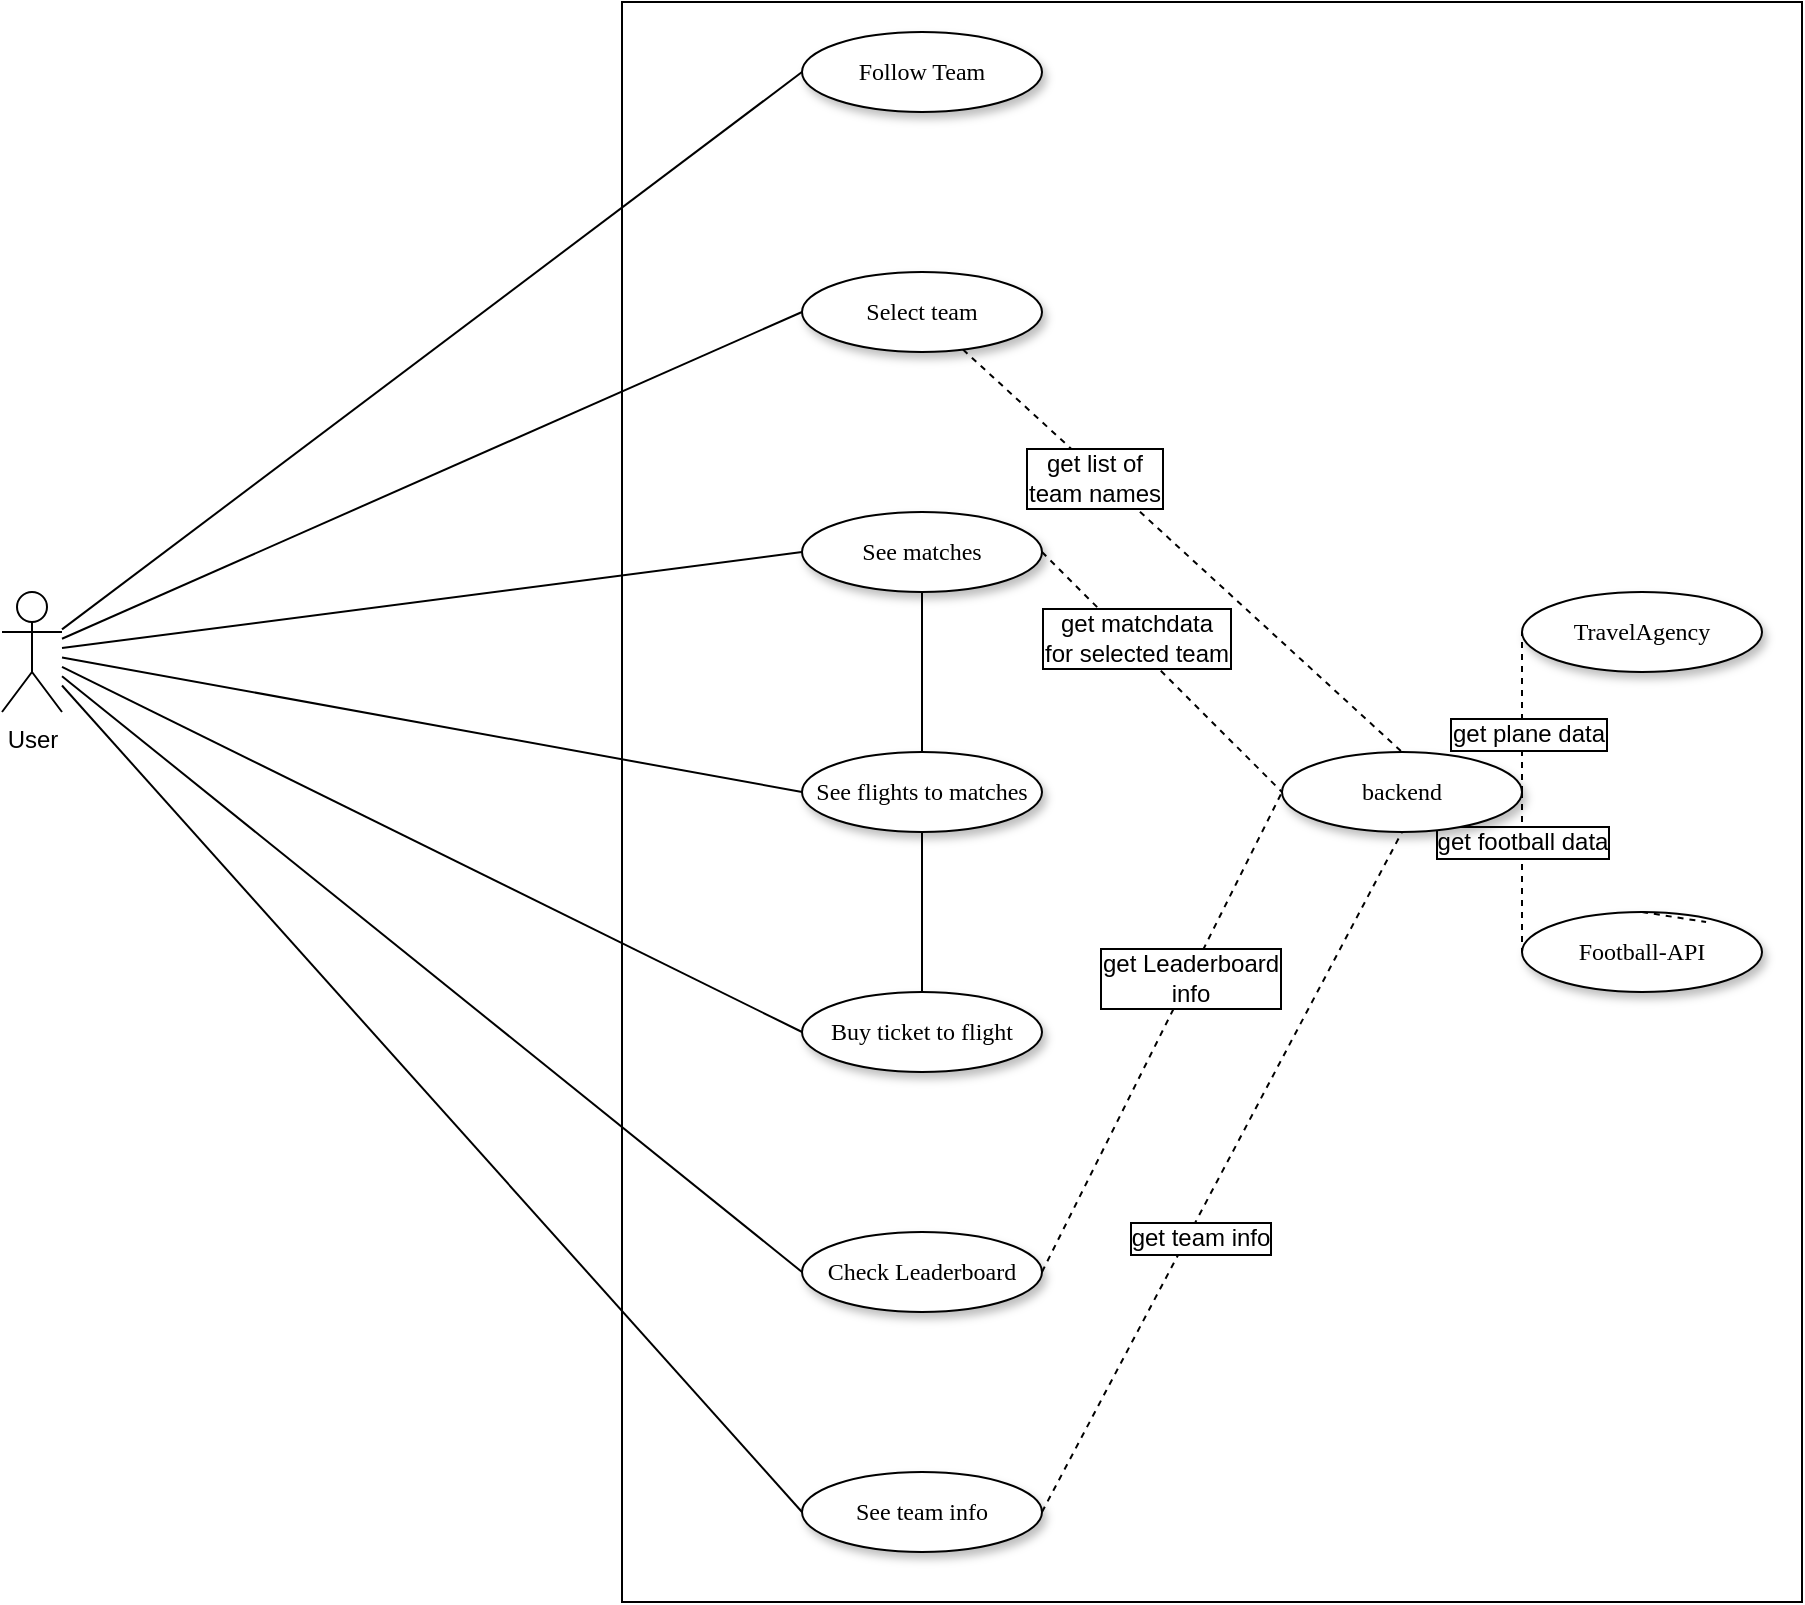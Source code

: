 <mxfile version="12.3.2" type="device" pages="1"><diagram name="Page-1" id="42789a77-a242-8287-6e28-9cd8cfd52e62"><mxGraphModel dx="1102" dy="828" grid="1" gridSize="10" guides="1" tooltips="1" connect="1" arrows="1" fold="1" page="1" pageScale="1" pageWidth="1100" pageHeight="850" background="#ffffff" math="0" shadow="0"><root><mxCell id="0"/><mxCell id="1" parent="0"/><mxCell id="iwl5fgAEJFLIfDR_VfWP-28" value="" style="rounded=0;whiteSpace=wrap;html=1;" vertex="1" parent="1"><mxGeometry x="390" y="25" width="590" height="800" as="geometry"/></mxCell><mxCell id="iwl5fgAEJFLIfDR_VfWP-52" value="" style="edgeStyle=none;rounded=0;orthogonalLoop=1;jettySize=auto;html=1;dashed=1;endArrow=none;endFill=0;entryX=0.5;entryY=0;entryDx=0;entryDy=0;" edge="1" parent="1" source="1ea317790d2ca983-9" target="iwl5fgAEJFLIfDR_VfWP-35"><mxGeometry relative="1" as="geometry"><mxPoint x="680" y="300" as="targetPoint"/></mxGeometry></mxCell><mxCell id="iwl5fgAEJFLIfDR_VfWP-53" value="get list of &lt;br&gt;team names" style="text;html=1;align=center;verticalAlign=middle;resizable=0;points=[];;labelBackgroundColor=#ffffff;labelBorderColor=#000000;" vertex="1" connectable="0" parent="iwl5fgAEJFLIfDR_VfWP-52"><mxGeometry x="-0.39" y="-3" relative="1" as="geometry"><mxPoint as="offset"/></mxGeometry></mxCell><mxCell id="1ea317790d2ca983-9" value="Select team" style="ellipse;whiteSpace=wrap;html=1;rounded=0;shadow=1;comic=0;labelBackgroundColor=none;strokeWidth=1;fontFamily=Verdana;fontSize=12;align=center;" parent="1" vertex="1"><mxGeometry x="480" y="160" width="120" height="40" as="geometry"/></mxCell><mxCell id="1ea317790d2ca983-10" value="&lt;span&gt;Football-API&lt;/span&gt;" style="ellipse;whiteSpace=wrap;html=1;rounded=0;shadow=1;comic=0;labelBackgroundColor=none;strokeWidth=1;fontFamily=Verdana;fontSize=12;align=center;" parent="1" vertex="1"><mxGeometry x="840" y="480" width="120" height="40" as="geometry"/></mxCell><mxCell id="iwl5fgAEJFLIfDR_VfWP-1" value="TravelAgency" style="ellipse;whiteSpace=wrap;html=1;rounded=0;shadow=1;comic=0;labelBackgroundColor=none;strokeWidth=1;fontFamily=Verdana;fontSize=12;align=center;" vertex="1" parent="1"><mxGeometry x="840" y="320" width="120" height="40" as="geometry"/></mxCell><mxCell id="iwl5fgAEJFLIfDR_VfWP-17" value="" style="rounded=0;orthogonalLoop=1;jettySize=auto;html=1;entryX=0;entryY=0.5;entryDx=0;entryDy=0;endArrow=none;endFill=0;" edge="1" parent="1" source="iwl5fgAEJFLIfDR_VfWP-3" target="iwl5fgAEJFLIfDR_VfWP-10"><mxGeometry relative="1" as="geometry"><mxPoint x="190" y="350" as="targetPoint"/></mxGeometry></mxCell><mxCell id="iwl5fgAEJFLIfDR_VfWP-19" value="" style="edgeStyle=none;rounded=0;orthogonalLoop=1;jettySize=auto;html=1;endArrow=none;endFill=0;entryX=0;entryY=0.5;entryDx=0;entryDy=0;" edge="1" parent="1" source="iwl5fgAEJFLIfDR_VfWP-3" target="iwl5fgAEJFLIfDR_VfWP-12"><mxGeometry relative="1" as="geometry"><mxPoint x="190" y="350" as="targetPoint"/></mxGeometry></mxCell><mxCell id="iwl5fgAEJFLIfDR_VfWP-21" value="" style="edgeStyle=none;rounded=0;orthogonalLoop=1;jettySize=auto;html=1;endArrow=none;endFill=0;entryX=0;entryY=0.5;entryDx=0;entryDy=0;" edge="1" parent="1" source="iwl5fgAEJFLIfDR_VfWP-3" target="iwl5fgAEJFLIfDR_VfWP-14"><mxGeometry relative="1" as="geometry"><mxPoint x="190" y="350" as="targetPoint"/></mxGeometry></mxCell><mxCell id="iwl5fgAEJFLIfDR_VfWP-23" value="" style="edgeStyle=none;rounded=0;orthogonalLoop=1;jettySize=auto;html=1;endArrow=none;endFill=0;entryX=0;entryY=0.5;entryDx=0;entryDy=0;" edge="1" parent="1" source="iwl5fgAEJFLIfDR_VfWP-3" target="iwl5fgAEJFLIfDR_VfWP-8"><mxGeometry relative="1" as="geometry"><mxPoint x="190" y="350" as="targetPoint"/></mxGeometry></mxCell><mxCell id="iwl5fgAEJFLIfDR_VfWP-25" value="" style="edgeStyle=none;rounded=0;orthogonalLoop=1;jettySize=auto;html=1;endArrow=none;endFill=0;entryX=0;entryY=0.5;entryDx=0;entryDy=0;" edge="1" parent="1" source="iwl5fgAEJFLIfDR_VfWP-3" target="1ea317790d2ca983-9"><mxGeometry relative="1" as="geometry"><mxPoint x="190" y="350" as="targetPoint"/></mxGeometry></mxCell><mxCell id="iwl5fgAEJFLIfDR_VfWP-27" value="" style="edgeStyle=none;rounded=0;orthogonalLoop=1;jettySize=auto;html=1;endArrow=none;endFill=0;entryX=0;entryY=0.5;entryDx=0;entryDy=0;" edge="1" parent="1" source="iwl5fgAEJFLIfDR_VfWP-3" target="iwl5fgAEJFLIfDR_VfWP-9"><mxGeometry relative="1" as="geometry"><mxPoint x="190" y="350" as="targetPoint"/></mxGeometry></mxCell><mxCell id="iwl5fgAEJFLIfDR_VfWP-32" value="" style="edgeStyle=none;rounded=0;orthogonalLoop=1;jettySize=auto;html=1;endArrow=none;endFill=0;entryX=0;entryY=0.5;entryDx=0;entryDy=0;" edge="1" parent="1" source="iwl5fgAEJFLIfDR_VfWP-3" target="iwl5fgAEJFLIfDR_VfWP-30"><mxGeometry relative="1" as="geometry"><mxPoint x="95" y="460" as="targetPoint"/></mxGeometry></mxCell><mxCell id="iwl5fgAEJFLIfDR_VfWP-3" value="User" style="shape=umlActor;verticalLabelPosition=bottom;labelBackgroundColor=#ffffff;verticalAlign=top;html=1;outlineConnect=0;" vertex="1" parent="1"><mxGeometry x="80" y="320" width="30" height="60" as="geometry"/></mxCell><mxCell id="iwl5fgAEJFLIfDR_VfWP-8" value="Follow Team" style="ellipse;whiteSpace=wrap;html=1;rounded=0;shadow=1;comic=0;labelBackgroundColor=none;strokeWidth=1;fontFamily=Verdana;fontSize=12;align=center;" vertex="1" parent="1"><mxGeometry x="480" y="40" width="120" height="40" as="geometry"/></mxCell><mxCell id="iwl5fgAEJFLIfDR_VfWP-45" value="" style="edgeStyle=none;rounded=0;orthogonalLoop=1;jettySize=auto;html=1;endArrow=none;endFill=0;entryX=0;entryY=0.5;entryDx=0;entryDy=0;dashed=1;exitX=1;exitY=0.5;exitDx=0;exitDy=0;" edge="1" parent="1" source="iwl5fgAEJFLIfDR_VfWP-9" target="iwl5fgAEJFLIfDR_VfWP-35"><mxGeometry relative="1" as="geometry"><mxPoint x="680" y="620" as="targetPoint"/></mxGeometry></mxCell><mxCell id="iwl5fgAEJFLIfDR_VfWP-49" value="get Leaderboard &lt;br&gt;info" style="text;html=1;align=center;verticalAlign=middle;resizable=0;points=[];;labelBackgroundColor=#ffffff;labelBorderColor=#000000;" vertex="1" connectable="0" parent="iwl5fgAEJFLIfDR_VfWP-45"><mxGeometry x="0.225" relative="1" as="geometry"><mxPoint as="offset"/></mxGeometry></mxCell><mxCell id="iwl5fgAEJFLIfDR_VfWP-9" value="Check Leaderboard" style="ellipse;whiteSpace=wrap;html=1;rounded=0;shadow=1;comic=0;labelBackgroundColor=none;strokeWidth=1;fontFamily=Verdana;fontSize=12;align=center;" vertex="1" parent="1"><mxGeometry x="480" y="640" width="120" height="40" as="geometry"/></mxCell><mxCell id="iwl5fgAEJFLIfDR_VfWP-13" value="" style="rounded=0;orthogonalLoop=1;jettySize=auto;html=1;endArrow=none;endFill=0;" edge="1" parent="1" source="iwl5fgAEJFLIfDR_VfWP-10" target="iwl5fgAEJFLIfDR_VfWP-12"><mxGeometry relative="1" as="geometry"/></mxCell><mxCell id="iwl5fgAEJFLIfDR_VfWP-43" value="" style="edgeStyle=none;rounded=0;orthogonalLoop=1;jettySize=auto;html=1;endArrow=none;endFill=0;entryX=0;entryY=0.5;entryDx=0;entryDy=0;exitX=1;exitY=0.5;exitDx=0;exitDy=0;dashed=1;" edge="1" parent="1" source="iwl5fgAEJFLIfDR_VfWP-10" target="iwl5fgAEJFLIfDR_VfWP-35"><mxGeometry relative="1" as="geometry"><mxPoint x="680" y="380" as="targetPoint"/></mxGeometry></mxCell><mxCell id="iwl5fgAEJFLIfDR_VfWP-48" value="get matchdata&lt;br&gt;for selected team" style="text;html=1;align=center;verticalAlign=middle;resizable=0;points=[];;labelBackgroundColor=#ffffff;labelBorderColor=#000000;" vertex="1" connectable="0" parent="iwl5fgAEJFLIfDR_VfWP-43"><mxGeometry x="-0.25" y="3" relative="1" as="geometry"><mxPoint as="offset"/></mxGeometry></mxCell><mxCell id="iwl5fgAEJFLIfDR_VfWP-10" value="See matches" style="ellipse;whiteSpace=wrap;html=1;rounded=0;shadow=1;comic=0;labelBackgroundColor=none;strokeWidth=1;fontFamily=Verdana;fontSize=12;align=center;" vertex="1" parent="1"><mxGeometry x="480" y="280" width="120" height="40" as="geometry"/></mxCell><mxCell id="iwl5fgAEJFLIfDR_VfWP-15" value="" style="rounded=0;orthogonalLoop=1;jettySize=auto;html=1;endArrow=none;endFill=0;" edge="1" parent="1" source="iwl5fgAEJFLIfDR_VfWP-12" target="iwl5fgAEJFLIfDR_VfWP-14"><mxGeometry relative="1" as="geometry"/></mxCell><mxCell id="iwl5fgAEJFLIfDR_VfWP-12" value="See flights to matches" style="ellipse;whiteSpace=wrap;html=1;rounded=0;shadow=1;comic=0;labelBackgroundColor=none;strokeWidth=1;fontFamily=Verdana;fontSize=12;align=center;" vertex="1" parent="1"><mxGeometry x="480" y="400" width="120" height="40" as="geometry"/></mxCell><mxCell id="iwl5fgAEJFLIfDR_VfWP-14" value="Buy ticket to flight" style="ellipse;whiteSpace=wrap;html=1;rounded=0;shadow=1;comic=0;labelBackgroundColor=none;strokeWidth=1;fontFamily=Verdana;fontSize=12;align=center;" vertex="1" parent="1"><mxGeometry x="480" y="520" width="120" height="40" as="geometry"/></mxCell><mxCell id="iwl5fgAEJFLIfDR_VfWP-47" value="" style="edgeStyle=none;rounded=0;orthogonalLoop=1;jettySize=auto;html=1;endArrow=none;endFill=0;entryX=0.5;entryY=1;entryDx=0;entryDy=0;dashed=1;exitX=1;exitY=0.5;exitDx=0;exitDy=0;" edge="1" parent="1" source="iwl5fgAEJFLIfDR_VfWP-30" target="iwl5fgAEJFLIfDR_VfWP-35"><mxGeometry relative="1" as="geometry"><mxPoint x="680" y="700" as="targetPoint"/></mxGeometry></mxCell><mxCell id="iwl5fgAEJFLIfDR_VfWP-50" value="get team info" style="text;html=1;align=center;verticalAlign=middle;resizable=0;points=[];;labelBackgroundColor=#ffffff;labelBorderColor=#000000;" vertex="1" connectable="0" parent="iwl5fgAEJFLIfDR_VfWP-47"><mxGeometry x="-0.175" y="-5" relative="1" as="geometry"><mxPoint as="offset"/></mxGeometry></mxCell><mxCell id="iwl5fgAEJFLIfDR_VfWP-30" value="See team info" style="ellipse;whiteSpace=wrap;html=1;rounded=0;shadow=1;comic=0;labelBackgroundColor=none;strokeWidth=1;fontFamily=Verdana;fontSize=12;align=center;" vertex="1" parent="1"><mxGeometry x="480" y="760" width="120" height="40" as="geometry"/></mxCell><mxCell id="iwl5fgAEJFLIfDR_VfWP-39" value="" style="edgeStyle=none;rounded=0;orthogonalLoop=1;jettySize=auto;html=1;dashed=1;endArrow=none;endFill=0;entryX=0;entryY=0.5;entryDx=0;entryDy=0;exitX=1;exitY=0.5;exitDx=0;exitDy=0;" edge="1" parent="1" source="iwl5fgAEJFLIfDR_VfWP-35" target="iwl5fgAEJFLIfDR_VfWP-1"><mxGeometry relative="1" as="geometry"><mxPoint x="740" y="370" as="targetPoint"/></mxGeometry></mxCell><mxCell id="iwl5fgAEJFLIfDR_VfWP-40" value="get plane data" style="text;html=1;align=center;verticalAlign=middle;resizable=0;points=[];;labelBackgroundColor=#ffffff;labelBorderColor=#000000;" vertex="1" connectable="0" parent="iwl5fgAEJFLIfDR_VfWP-39"><mxGeometry x="-0.273" y="-3" relative="1" as="geometry"><mxPoint as="offset"/></mxGeometry></mxCell><mxCell id="iwl5fgAEJFLIfDR_VfWP-55" value="" style="edgeStyle=none;rounded=0;orthogonalLoop=1;jettySize=auto;html=1;dashed=1;endArrow=none;endFill=0;entryX=0;entryY=0.5;entryDx=0;entryDy=0;exitX=1;exitY=0.5;exitDx=0;exitDy=0;" edge="1" parent="1" source="iwl5fgAEJFLIfDR_VfWP-35" target="1ea317790d2ca983-10"><mxGeometry relative="1" as="geometry"><mxPoint x="820" y="560" as="targetPoint"/></mxGeometry></mxCell><mxCell id="iwl5fgAEJFLIfDR_VfWP-56" value="get football data" style="text;html=1;align=center;verticalAlign=middle;resizable=0;points=[];;labelBackgroundColor=#ffffff;labelBorderColor=#000000;" vertex="1" connectable="0" parent="iwl5fgAEJFLIfDR_VfWP-55"><mxGeometry x="-0.371" y="1" relative="1" as="geometry"><mxPoint x="-1" as="offset"/></mxGeometry></mxCell><mxCell id="iwl5fgAEJFLIfDR_VfWP-35" value="&lt;span&gt;backend&lt;/span&gt;" style="ellipse;whiteSpace=wrap;html=1;rounded=0;shadow=1;comic=0;labelBackgroundColor=none;strokeWidth=1;fontFamily=Verdana;fontSize=12;align=center;" vertex="1" parent="1"><mxGeometry x="720" y="400" width="120" height="40" as="geometry"/></mxCell><mxCell id="iwl5fgAEJFLIfDR_VfWP-57" style="edgeStyle=none;rounded=0;orthogonalLoop=1;jettySize=auto;html=1;exitX=0.5;exitY=0;exitDx=0;exitDy=0;entryX=0.767;entryY=0.125;entryDx=0;entryDy=0;entryPerimeter=0;dashed=1;endArrow=none;endFill=0;" edge="1" parent="1" source="1ea317790d2ca983-10" target="1ea317790d2ca983-10"><mxGeometry relative="1" as="geometry"/></mxCell></root></mxGraphModel></diagram></mxfile>